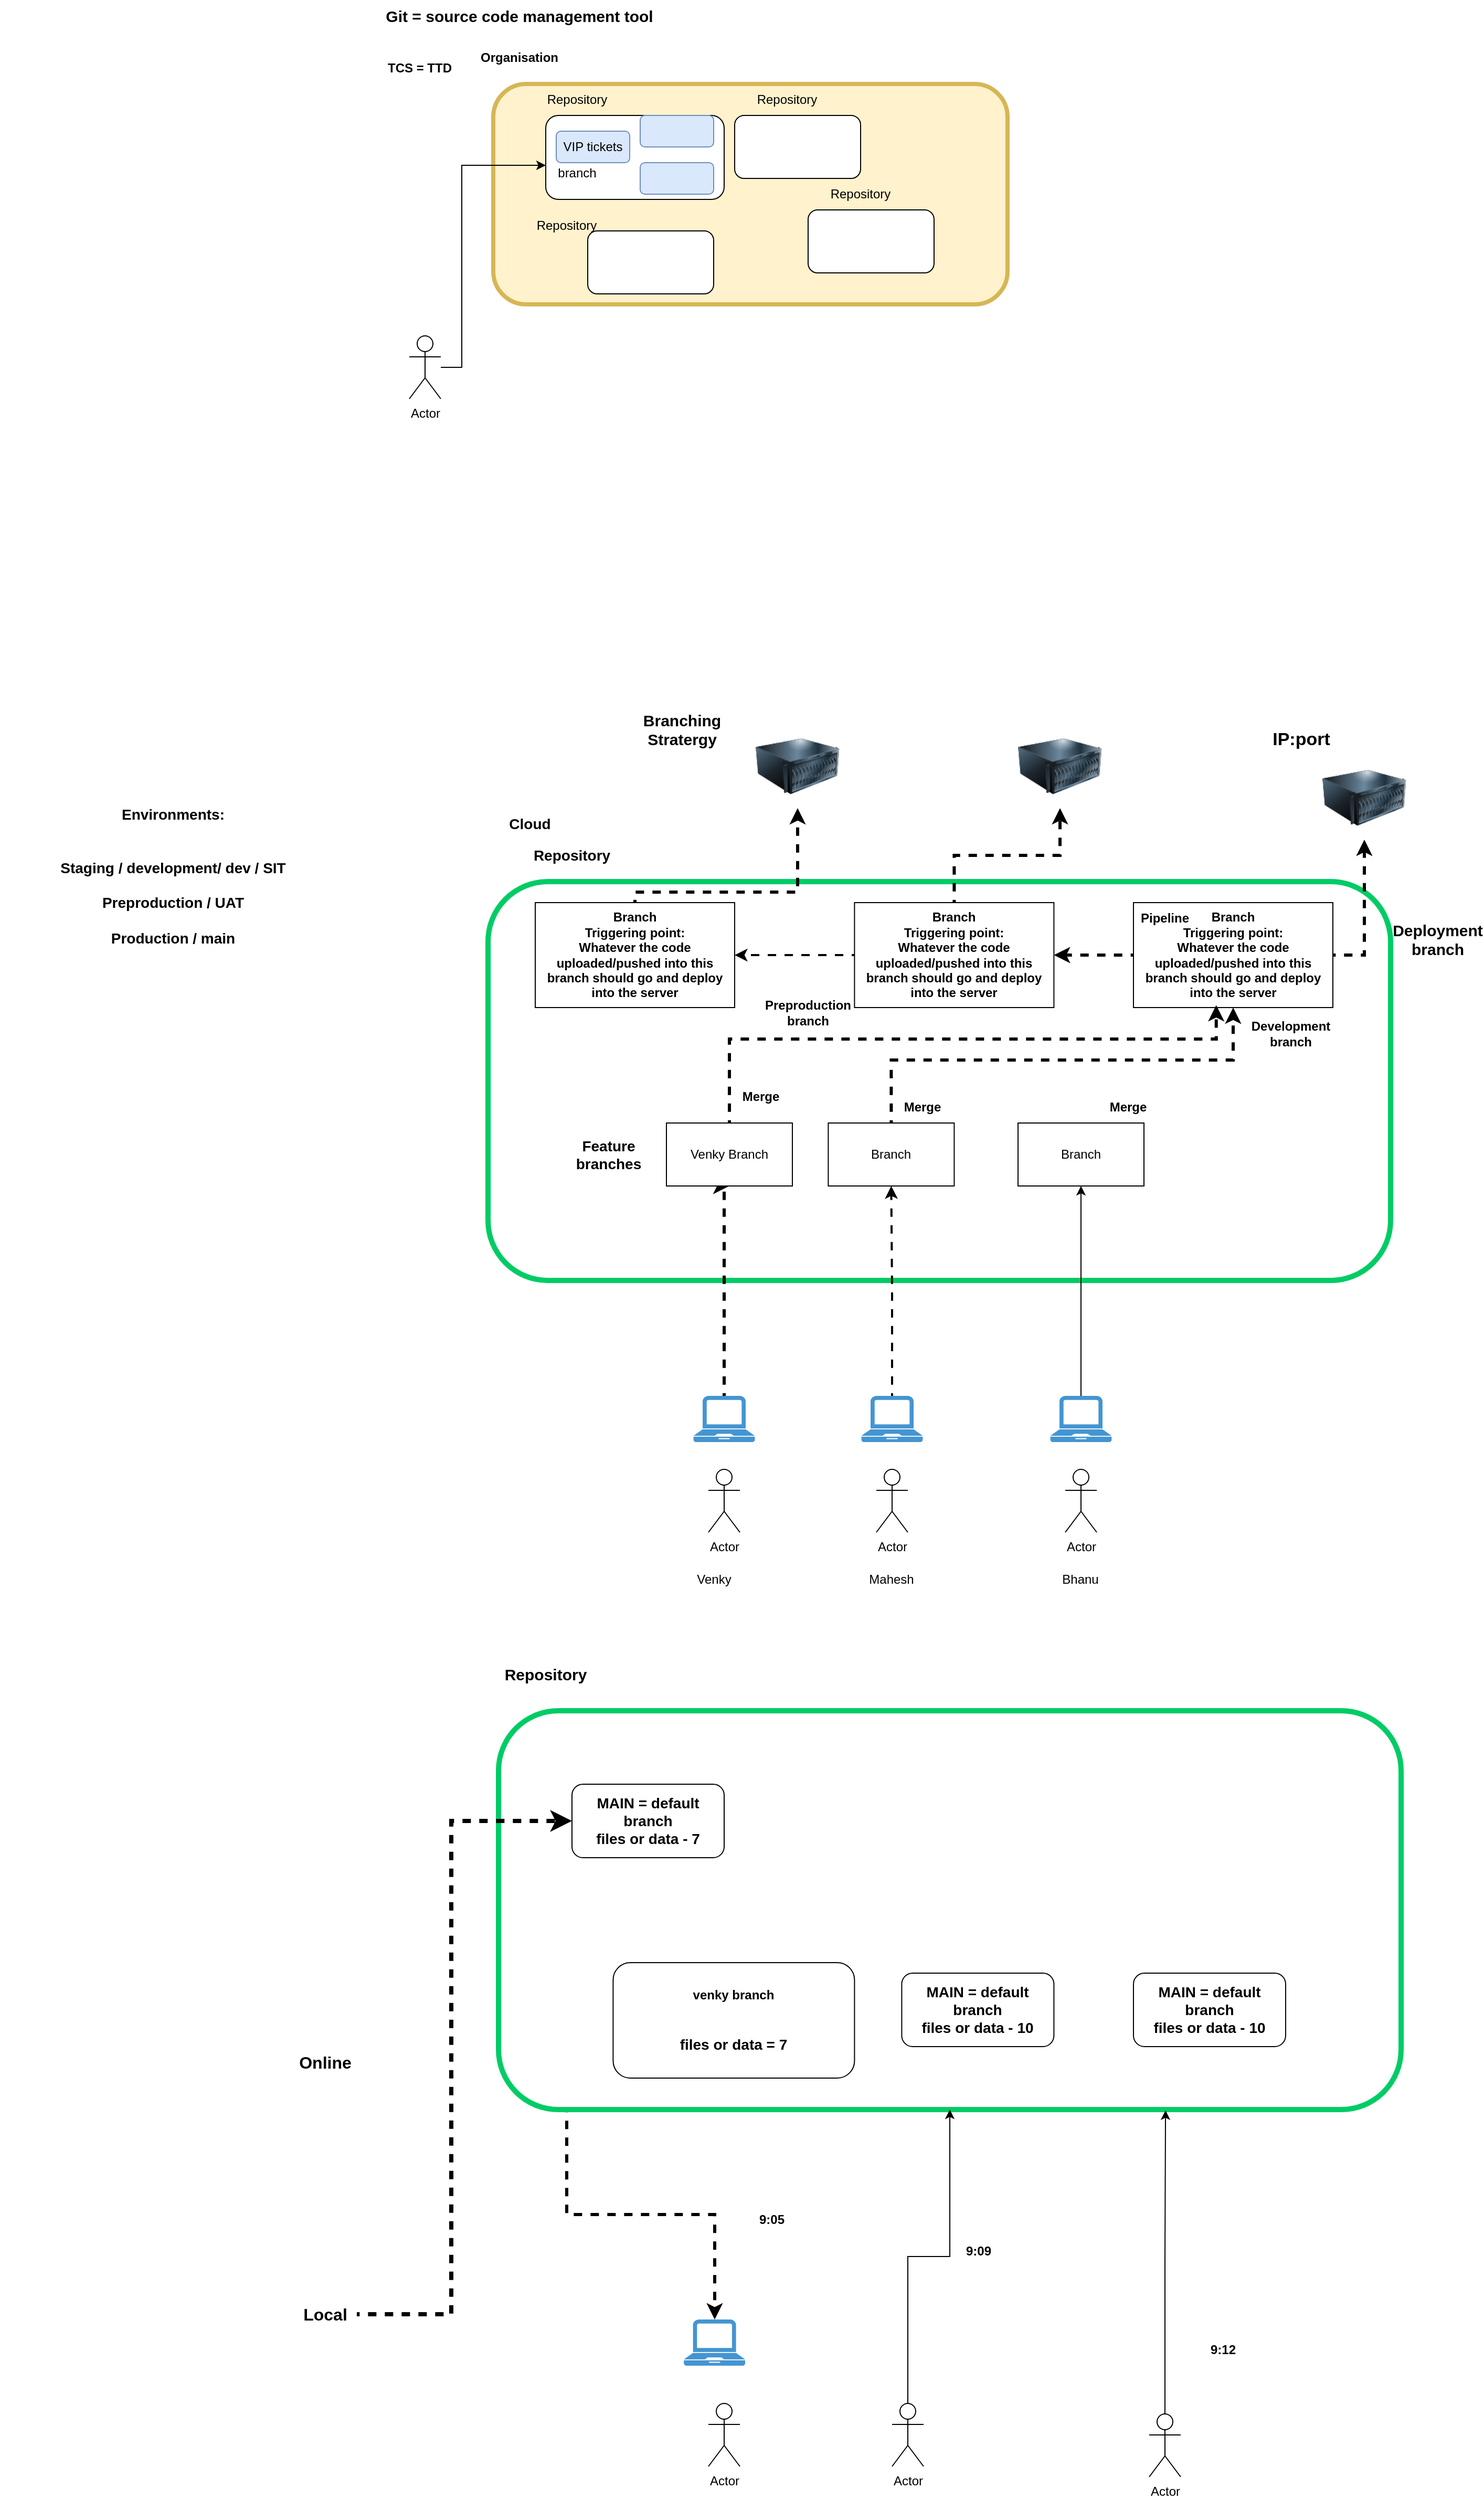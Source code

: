 <mxfile version="28.0.3">
  <diagram name="Page-1" id="OkngwyXuG4OSNVFk0ziB">
    <mxGraphModel dx="1833" dy="564" grid="1" gridSize="10" guides="1" tooltips="1" connect="1" arrows="1" fold="1" page="1" pageScale="1" pageWidth="850" pageHeight="1100" math="0" shadow="0">
      <root>
        <mxCell id="0" />
        <mxCell id="1" parent="0" />
        <mxCell id="RD9mQWpl3n2_wuyfT5vk-1" value="&lt;b&gt;&lt;font style=&quot;font-size: 15px;&quot;&gt;Git = source code management tool&lt;/font&gt;&lt;/b&gt;" style="text;html=1;align=center;verticalAlign=middle;whiteSpace=wrap;rounded=0;" parent="1" vertex="1">
          <mxGeometry x="20" y="40" width="330" height="30" as="geometry" />
        </mxCell>
        <mxCell id="RD9mQWpl3n2_wuyfT5vk-3" value="" style="rounded=1;whiteSpace=wrap;html=1;fillColor=#fff2cc;strokeColor=#d6b656;strokeWidth=4;" parent="1" vertex="1">
          <mxGeometry x="160" y="120" width="490" height="210" as="geometry" />
        </mxCell>
        <mxCell id="RD9mQWpl3n2_wuyfT5vk-4" value="&lt;b&gt;TCS = TTD&lt;/b&gt;" style="text;html=1;align=center;verticalAlign=middle;whiteSpace=wrap;rounded=0;" parent="1" vertex="1">
          <mxGeometry x="20" y="90" width="140" height="30" as="geometry" />
        </mxCell>
        <mxCell id="RD9mQWpl3n2_wuyfT5vk-6" value="" style="rounded=1;whiteSpace=wrap;html=1;" parent="1" vertex="1">
          <mxGeometry x="210" y="150" width="170" height="80" as="geometry" />
        </mxCell>
        <mxCell id="RD9mQWpl3n2_wuyfT5vk-7" value="" style="rounded=1;whiteSpace=wrap;html=1;" parent="1" vertex="1">
          <mxGeometry x="390" y="150" width="120" height="60" as="geometry" />
        </mxCell>
        <mxCell id="RD9mQWpl3n2_wuyfT5vk-8" value="" style="rounded=1;whiteSpace=wrap;html=1;" parent="1" vertex="1">
          <mxGeometry x="250" y="260" width="120" height="60" as="geometry" />
        </mxCell>
        <mxCell id="RD9mQWpl3n2_wuyfT5vk-9" value="" style="rounded=1;whiteSpace=wrap;html=1;" parent="1" vertex="1">
          <mxGeometry x="460" y="240" width="120" height="60" as="geometry" />
        </mxCell>
        <mxCell id="RD9mQWpl3n2_wuyfT5vk-10" value="Repository" style="text;html=1;align=center;verticalAlign=middle;whiteSpace=wrap;rounded=0;" parent="1" vertex="1">
          <mxGeometry x="210" y="120" width="60" height="30" as="geometry" />
        </mxCell>
        <mxCell id="RD9mQWpl3n2_wuyfT5vk-11" value="Repository" style="text;html=1;align=center;verticalAlign=middle;whiteSpace=wrap;rounded=0;" parent="1" vertex="1">
          <mxGeometry x="200" y="240" width="60" height="30" as="geometry" />
        </mxCell>
        <mxCell id="RD9mQWpl3n2_wuyfT5vk-12" value="Repository" style="text;html=1;align=center;verticalAlign=middle;whiteSpace=wrap;rounded=0;" parent="1" vertex="1">
          <mxGeometry x="410" y="120" width="60" height="30" as="geometry" />
        </mxCell>
        <mxCell id="RD9mQWpl3n2_wuyfT5vk-13" value="Repository" style="text;html=1;align=center;verticalAlign=middle;whiteSpace=wrap;rounded=0;" parent="1" vertex="1">
          <mxGeometry x="480" y="210" width="60" height="30" as="geometry" />
        </mxCell>
        <mxCell id="RD9mQWpl3n2_wuyfT5vk-15" value="VIP tickets" style="rounded=1;whiteSpace=wrap;html=1;fillColor=#dae8fc;strokeColor=#6c8ebf;" parent="1" vertex="1">
          <mxGeometry x="220" y="165" width="70" height="30" as="geometry" />
        </mxCell>
        <mxCell id="RD9mQWpl3n2_wuyfT5vk-16" value="" style="rounded=1;whiteSpace=wrap;html=1;fillColor=#dae8fc;strokeColor=#6c8ebf;" parent="1" vertex="1">
          <mxGeometry x="300" y="195" width="70" height="30" as="geometry" />
        </mxCell>
        <mxCell id="RD9mQWpl3n2_wuyfT5vk-17" value="" style="rounded=1;whiteSpace=wrap;html=1;fillColor=#dae8fc;strokeColor=#6c8ebf;" parent="1" vertex="1">
          <mxGeometry x="300" y="150" width="70" height="30" as="geometry" />
        </mxCell>
        <mxCell id="7Z9Wcz7TEex8wzXrscuH-13" style="edgeStyle=orthogonalEdgeStyle;rounded=0;orthogonalLoop=1;jettySize=auto;html=1;entryX=0;entryY=0.25;entryDx=0;entryDy=0;" parent="1" source="RD9mQWpl3n2_wuyfT5vk-18" target="RD9mQWpl3n2_wuyfT5vk-21" edge="1">
          <mxGeometry relative="1" as="geometry">
            <Array as="points">
              <mxPoint x="130" y="390" />
              <mxPoint x="130" y="198" />
            </Array>
          </mxGeometry>
        </mxCell>
        <mxCell id="RD9mQWpl3n2_wuyfT5vk-18" value="Actor" style="shape=umlActor;verticalLabelPosition=bottom;verticalAlign=top;html=1;outlineConnect=0;" parent="1" vertex="1">
          <mxGeometry x="80" y="360" width="30" height="60" as="geometry" />
        </mxCell>
        <mxCell id="RD9mQWpl3n2_wuyfT5vk-21" value="branch" style="text;html=1;align=center;verticalAlign=middle;whiteSpace=wrap;rounded=0;" parent="1" vertex="1">
          <mxGeometry x="210" y="190" width="60" height="30" as="geometry" />
        </mxCell>
        <mxCell id="RD9mQWpl3n2_wuyfT5vk-22" value="&lt;b&gt;Organisation&lt;/b&gt;" style="text;html=1;align=center;verticalAlign=middle;whiteSpace=wrap;rounded=0;" parent="1" vertex="1">
          <mxGeometry x="155" y="80" width="60" height="30" as="geometry" />
        </mxCell>
        <mxCell id="RD9mQWpl3n2_wuyfT5vk-23" value="" style="rounded=1;whiteSpace=wrap;html=1;strokeWidth=5;strokeColor=#00CC66;" parent="1" vertex="1">
          <mxGeometry x="155" y="880" width="860" height="380" as="geometry" />
        </mxCell>
        <mxCell id="RD9mQWpl3n2_wuyfT5vk-24" value="&lt;b&gt;&lt;font style=&quot;font-size: 14px;&quot;&gt;Repository&lt;/font&gt;&lt;/b&gt;" style="text;html=1;align=center;verticalAlign=middle;whiteSpace=wrap;rounded=0;" parent="1" vertex="1">
          <mxGeometry x="205" y="840" width="60" height="30" as="geometry" />
        </mxCell>
        <mxCell id="RD9mQWpl3n2_wuyfT5vk-26" value="Actor" style="shape=umlActor;verticalLabelPosition=bottom;verticalAlign=top;html=1;outlineConnect=0;" parent="1" vertex="1">
          <mxGeometry x="365" y="1440" width="30" height="60" as="geometry" />
        </mxCell>
        <mxCell id="RD9mQWpl3n2_wuyfT5vk-27" value="Actor" style="shape=umlActor;verticalLabelPosition=bottom;verticalAlign=top;html=1;outlineConnect=0;" parent="1" vertex="1">
          <mxGeometry x="525" y="1440" width="30" height="60" as="geometry" />
        </mxCell>
        <mxCell id="RD9mQWpl3n2_wuyfT5vk-29" value="Actor" style="shape=umlActor;verticalLabelPosition=bottom;verticalAlign=top;html=1;outlineConnect=0;" parent="1" vertex="1">
          <mxGeometry x="705" y="1440" width="30" height="60" as="geometry" />
        </mxCell>
        <mxCell id="RD9mQWpl3n2_wuyfT5vk-31" value="&lt;b&gt;&lt;font style=&quot;font-size: 14px;&quot;&gt;Cloud&lt;/font&gt;&lt;/b&gt;" style="text;html=1;align=center;verticalAlign=middle;whiteSpace=wrap;rounded=0;" parent="1" vertex="1">
          <mxGeometry x="165" y="810" width="60" height="30" as="geometry" />
        </mxCell>
        <mxCell id="RD9mQWpl3n2_wuyfT5vk-39" style="edgeStyle=orthogonalEdgeStyle;rounded=0;orthogonalLoop=1;jettySize=auto;html=1;entryX=0.5;entryY=1;entryDx=0;entryDy=0;flowAnimation=1;strokeWidth=3;" parent="1" source="RD9mQWpl3n2_wuyfT5vk-32" target="RD9mQWpl3n2_wuyfT5vk-38" edge="1">
          <mxGeometry relative="1" as="geometry">
            <Array as="points">
              <mxPoint x="380" y="1170" />
            </Array>
          </mxGeometry>
        </mxCell>
        <mxCell id="RD9mQWpl3n2_wuyfT5vk-32" value="" style="pointerEvents=1;shadow=0;dashed=0;html=1;strokeColor=none;fillColor=#4495D1;labelPosition=center;verticalLabelPosition=bottom;verticalAlign=top;align=center;outlineConnect=0;shape=mxgraph.veeam.laptop;" parent="1" vertex="1">
          <mxGeometry x="350.8" y="1370" width="58.4" height="44" as="geometry" />
        </mxCell>
        <mxCell id="RD9mQWpl3n2_wuyfT5vk-43" style="edgeStyle=orthogonalEdgeStyle;rounded=0;orthogonalLoop=1;jettySize=auto;html=1;flowAnimation=1;strokeWidth=2;" parent="1" source="RD9mQWpl3n2_wuyfT5vk-33" target="RD9mQWpl3n2_wuyfT5vk-41" edge="1">
          <mxGeometry relative="1" as="geometry" />
        </mxCell>
        <mxCell id="RD9mQWpl3n2_wuyfT5vk-33" value="" style="pointerEvents=1;shadow=0;dashed=0;html=1;strokeColor=none;fillColor=#4495D1;labelPosition=center;verticalLabelPosition=bottom;verticalAlign=top;align=center;outlineConnect=0;shape=mxgraph.veeam.laptop;" parent="1" vertex="1">
          <mxGeometry x="510.8" y="1370" width="58.4" height="44" as="geometry" />
        </mxCell>
        <mxCell id="RD9mQWpl3n2_wuyfT5vk-44" style="edgeStyle=orthogonalEdgeStyle;rounded=0;orthogonalLoop=1;jettySize=auto;html=1;" parent="1" source="RD9mQWpl3n2_wuyfT5vk-34" target="RD9mQWpl3n2_wuyfT5vk-42" edge="1">
          <mxGeometry relative="1" as="geometry" />
        </mxCell>
        <mxCell id="RD9mQWpl3n2_wuyfT5vk-34" value="" style="pointerEvents=1;shadow=0;dashed=0;html=1;strokeColor=none;fillColor=#4495D1;labelPosition=center;verticalLabelPosition=bottom;verticalAlign=top;align=center;outlineConnect=0;shape=mxgraph.veeam.laptop;" parent="1" vertex="1">
          <mxGeometry x="690.8" y="1370" width="58.4" height="44" as="geometry" />
        </mxCell>
        <mxCell id="RD9mQWpl3n2_wuyfT5vk-35" value="Venky" style="text;html=1;align=center;verticalAlign=middle;resizable=0;points=[];autosize=1;strokeColor=none;fillColor=none;" parent="1" vertex="1">
          <mxGeometry x="340" y="1530" width="60" height="30" as="geometry" />
        </mxCell>
        <mxCell id="RD9mQWpl3n2_wuyfT5vk-36" value="Mahesh" style="text;html=1;align=center;verticalAlign=middle;resizable=0;points=[];autosize=1;strokeColor=none;fillColor=none;" parent="1" vertex="1">
          <mxGeometry x="504.2" y="1530" width="70" height="30" as="geometry" />
        </mxCell>
        <mxCell id="RD9mQWpl3n2_wuyfT5vk-37" value="Bhanu" style="text;html=1;align=center;verticalAlign=middle;resizable=0;points=[];autosize=1;strokeColor=none;fillColor=none;" parent="1" vertex="1">
          <mxGeometry x="689.2" y="1530" width="60" height="30" as="geometry" />
        </mxCell>
        <mxCell id="RD9mQWpl3n2_wuyfT5vk-38" value="Venky Branch" style="rounded=0;whiteSpace=wrap;html=1;" parent="1" vertex="1">
          <mxGeometry x="325" y="1110" width="120" height="60" as="geometry" />
        </mxCell>
        <mxCell id="RD9mQWpl3n2_wuyfT5vk-55" style="edgeStyle=orthogonalEdgeStyle;rounded=0;orthogonalLoop=1;jettySize=auto;html=1;flowAnimation=1;strokeWidth=3;" parent="1" source="RD9mQWpl3n2_wuyfT5vk-41" target="RD9mQWpl3n2_wuyfT5vk-47" edge="1">
          <mxGeometry relative="1" as="geometry">
            <Array as="points">
              <mxPoint x="539" y="1050" />
              <mxPoint x="865" y="1050" />
            </Array>
          </mxGeometry>
        </mxCell>
        <mxCell id="RD9mQWpl3n2_wuyfT5vk-41" value="Branch" style="rounded=0;whiteSpace=wrap;html=1;" parent="1" vertex="1">
          <mxGeometry x="479.2" y="1110" width="120" height="60" as="geometry" />
        </mxCell>
        <mxCell id="RD9mQWpl3n2_wuyfT5vk-42" value="Branch" style="rounded=0;whiteSpace=wrap;html=1;" parent="1" vertex="1">
          <mxGeometry x="660" y="1110" width="120" height="60" as="geometry" />
        </mxCell>
        <mxCell id="RD9mQWpl3n2_wuyfT5vk-46" value="" style="image;html=1;image=img/lib/clip_art/computers/Server_128x128.png" parent="1" vertex="1">
          <mxGeometry x="950" y="760" width="80" height="80" as="geometry" />
        </mxCell>
        <mxCell id="RD9mQWpl3n2_wuyfT5vk-49" style="edgeStyle=orthogonalEdgeStyle;rounded=0;orthogonalLoop=1;jettySize=auto;html=1;strokeWidth=3;flowAnimation=1;" parent="1" source="RD9mQWpl3n2_wuyfT5vk-47" target="RD9mQWpl3n2_wuyfT5vk-46" edge="1">
          <mxGeometry relative="1" as="geometry">
            <Array as="points">
              <mxPoint x="990" y="950" />
            </Array>
          </mxGeometry>
        </mxCell>
        <mxCell id="7Z9Wcz7TEex8wzXrscuH-8" style="edgeStyle=orthogonalEdgeStyle;rounded=0;orthogonalLoop=1;jettySize=auto;html=1;flowAnimation=1;strokeWidth=3;" parent="1" source="RD9mQWpl3n2_wuyfT5vk-47" target="7Z9Wcz7TEex8wzXrscuH-2" edge="1">
          <mxGeometry relative="1" as="geometry" />
        </mxCell>
        <mxCell id="RD9mQWpl3n2_wuyfT5vk-47" value="&lt;b&gt;Branch&lt;br&gt;Triggering point:&lt;br&gt;Whatever the code uploaded/pushed into this branch should go and deploy into the server&lt;/b&gt;" style="rounded=0;whiteSpace=wrap;html=1;" parent="1" vertex="1">
          <mxGeometry x="770" y="900" width="190" height="100" as="geometry" />
        </mxCell>
        <mxCell id="RD9mQWpl3n2_wuyfT5vk-48" value="&lt;b&gt;Pipeline&lt;/b&gt;" style="text;html=1;align=center;verticalAlign=middle;whiteSpace=wrap;rounded=0;" parent="1" vertex="1">
          <mxGeometry x="770" y="900" width="60" height="30" as="geometry" />
        </mxCell>
        <mxCell id="RD9mQWpl3n2_wuyfT5vk-52" style="edgeStyle=orthogonalEdgeStyle;rounded=0;orthogonalLoop=1;jettySize=auto;html=1;entryX=0.415;entryY=0.977;entryDx=0;entryDy=0;entryPerimeter=0;flowAnimation=1;strokeWidth=3;" parent="1" source="RD9mQWpl3n2_wuyfT5vk-38" target="RD9mQWpl3n2_wuyfT5vk-47" edge="1">
          <mxGeometry relative="1" as="geometry">
            <Array as="points">
              <mxPoint x="385" y="1030" />
              <mxPoint x="849" y="1030" />
            </Array>
          </mxGeometry>
        </mxCell>
        <mxCell id="RD9mQWpl3n2_wuyfT5vk-53" value="&lt;b&gt;Merge&lt;/b&gt;" style="text;html=1;align=center;verticalAlign=middle;whiteSpace=wrap;rounded=0;" parent="1" vertex="1">
          <mxGeometry x="385" y="1070" width="60" height="30" as="geometry" />
        </mxCell>
        <mxCell id="RD9mQWpl3n2_wuyfT5vk-54" value="&lt;b&gt;&lt;font style=&quot;font-size: 17px;&quot;&gt;IP:port&lt;/font&gt;&lt;/b&gt;" style="text;html=1;align=center;verticalAlign=middle;whiteSpace=wrap;rounded=0;" parent="1" vertex="1">
          <mxGeometry x="900" y="730" width="60" height="30" as="geometry" />
        </mxCell>
        <mxCell id="RD9mQWpl3n2_wuyfT5vk-56" value="&lt;b&gt;Merge&lt;/b&gt;" style="text;html=1;align=center;verticalAlign=middle;whiteSpace=wrap;rounded=0;" parent="1" vertex="1">
          <mxGeometry x="539.2" y="1080" width="60" height="30" as="geometry" />
        </mxCell>
        <mxCell id="RD9mQWpl3n2_wuyfT5vk-57" value="&lt;b&gt;Merge&lt;/b&gt;" style="text;html=1;align=center;verticalAlign=middle;whiteSpace=wrap;rounded=0;" parent="1" vertex="1">
          <mxGeometry x="735" y="1080" width="60" height="30" as="geometry" />
        </mxCell>
        <mxCell id="RD9mQWpl3n2_wuyfT5vk-58" value="&lt;b&gt;&lt;font style=&quot;font-size: 15px;&quot;&gt;Deployment branch&lt;/font&gt;&lt;/b&gt;" style="text;html=1;align=center;verticalAlign=middle;whiteSpace=wrap;rounded=0;" parent="1" vertex="1">
          <mxGeometry x="1030" y="920" width="60" height="30" as="geometry" />
        </mxCell>
        <mxCell id="RD9mQWpl3n2_wuyfT5vk-59" value="&lt;b&gt;&lt;font style=&quot;font-size: 14px;&quot;&gt;Environments:&lt;br&gt;&lt;br&gt;&lt;br&gt;Staging / development/ dev / SIT&lt;br&gt;&lt;br&gt;Preproduction / UAT&lt;br&gt;&lt;br&gt;Production / main&lt;/font&gt;&lt;/b&gt;" style="text;html=1;align=center;verticalAlign=middle;whiteSpace=wrap;rounded=0;" parent="1" vertex="1">
          <mxGeometry x="-310" y="860" width="330" height="30" as="geometry" />
        </mxCell>
        <mxCell id="7Z9Wcz7TEex8wzXrscuH-1" value="" style="image;html=1;image=img/lib/clip_art/computers/Server_128x128.png" parent="1" vertex="1">
          <mxGeometry x="660" y="730" width="80" height="80" as="geometry" />
        </mxCell>
        <mxCell id="7Z9Wcz7TEex8wzXrscuH-3" style="edgeStyle=orthogonalEdgeStyle;rounded=0;orthogonalLoop=1;jettySize=auto;html=1;flowAnimation=1;strokeWidth=3;" parent="1" source="7Z9Wcz7TEex8wzXrscuH-2" target="7Z9Wcz7TEex8wzXrscuH-1" edge="1">
          <mxGeometry relative="1" as="geometry" />
        </mxCell>
        <mxCell id="7Z9Wcz7TEex8wzXrscuH-12" style="edgeStyle=orthogonalEdgeStyle;rounded=0;orthogonalLoop=1;jettySize=auto;html=1;flowAnimation=1;strokeWidth=2;" parent="1" source="7Z9Wcz7TEex8wzXrscuH-2" target="7Z9Wcz7TEex8wzXrscuH-9" edge="1">
          <mxGeometry relative="1" as="geometry" />
        </mxCell>
        <mxCell id="7Z9Wcz7TEex8wzXrscuH-2" value="&lt;b&gt;Branch&lt;br&gt;Triggering point:&lt;br&gt;Whatever the code uploaded/pushed into this branch should go and deploy into the server&lt;/b&gt;" style="rounded=0;whiteSpace=wrap;html=1;" parent="1" vertex="1">
          <mxGeometry x="504.2" y="900" width="190" height="100" as="geometry" />
        </mxCell>
        <mxCell id="7Z9Wcz7TEex8wzXrscuH-4" value="&lt;b&gt;&lt;font style=&quot;font-size: 15px;&quot;&gt;Branching Stratergy&lt;/font&gt;&lt;/b&gt;" style="text;html=1;align=center;verticalAlign=middle;whiteSpace=wrap;rounded=0;" parent="1" vertex="1">
          <mxGeometry x="310" y="720" width="60" height="30" as="geometry" />
        </mxCell>
        <mxCell id="7Z9Wcz7TEex8wzXrscuH-5" value="&lt;b&gt;&lt;font style=&quot;font-size: 14px;&quot;&gt;Feature branches&lt;/font&gt;&lt;/b&gt;" style="text;html=1;align=center;verticalAlign=middle;whiteSpace=wrap;rounded=0;" parent="1" vertex="1">
          <mxGeometry x="240" y="1125" width="60" height="30" as="geometry" />
        </mxCell>
        <mxCell id="7Z9Wcz7TEex8wzXrscuH-6" value="&lt;b&gt;Development branch&lt;/b&gt;" style="text;html=1;align=center;verticalAlign=middle;whiteSpace=wrap;rounded=0;" parent="1" vertex="1">
          <mxGeometry x="890" y="1010" width="60" height="30" as="geometry" />
        </mxCell>
        <mxCell id="7Z9Wcz7TEex8wzXrscuH-7" value="&lt;b&gt;Preproduction branch&lt;/b&gt;" style="text;html=1;align=center;verticalAlign=middle;whiteSpace=wrap;rounded=0;" parent="1" vertex="1">
          <mxGeometry x="430" y="990" width="60" height="30" as="geometry" />
        </mxCell>
        <mxCell id="7Z9Wcz7TEex8wzXrscuH-11" style="edgeStyle=orthogonalEdgeStyle;rounded=0;orthogonalLoop=1;jettySize=auto;html=1;flowAnimation=1;strokeWidth=3;" parent="1" source="7Z9Wcz7TEex8wzXrscuH-9" target="7Z9Wcz7TEex8wzXrscuH-10" edge="1">
          <mxGeometry relative="1" as="geometry">
            <Array as="points">
              <mxPoint x="295" y="890" />
              <mxPoint x="450" y="890" />
            </Array>
          </mxGeometry>
        </mxCell>
        <mxCell id="7Z9Wcz7TEex8wzXrscuH-9" value="&lt;b&gt;Branch&lt;br&gt;Triggering point:&lt;br&gt;Whatever the code uploaded/pushed into this branch should go and deploy into the server&lt;/b&gt;" style="rounded=0;whiteSpace=wrap;html=1;" parent="1" vertex="1">
          <mxGeometry x="200" y="900" width="190" height="100" as="geometry" />
        </mxCell>
        <mxCell id="7Z9Wcz7TEex8wzXrscuH-10" value="" style="image;html=1;image=img/lib/clip_art/computers/Server_128x128.png" parent="1" vertex="1">
          <mxGeometry x="410" y="730" width="80" height="80" as="geometry" />
        </mxCell>
        <mxCell id="Dvlf1J9Zx0fejWtQNDhy-14" style="edgeStyle=orthogonalEdgeStyle;rounded=0;orthogonalLoop=1;jettySize=auto;html=1;flowAnimation=1;strokeWidth=3;" parent="1" source="7Z9Wcz7TEex8wzXrscuH-14" target="Dvlf1J9Zx0fejWtQNDhy-13" edge="1">
          <mxGeometry relative="1" as="geometry">
            <Array as="points">
              <mxPoint x="230" y="2150" />
              <mxPoint x="371" y="2150" />
            </Array>
          </mxGeometry>
        </mxCell>
        <mxCell id="7Z9Wcz7TEex8wzXrscuH-14" value="" style="rounded=1;whiteSpace=wrap;html=1;strokeWidth=5;strokeColor=#00CC66;" parent="1" vertex="1">
          <mxGeometry x="165" y="1670" width="860" height="380" as="geometry" />
        </mxCell>
        <mxCell id="7Z9Wcz7TEex8wzXrscuH-16" value="&lt;b&gt;&lt;font style=&quot;font-size: 14px;&quot;&gt;MAIN = default branch&lt;br&gt;files or data - 7&lt;/font&gt;&lt;/b&gt;" style="rounded=1;whiteSpace=wrap;html=1;" parent="1" vertex="1">
          <mxGeometry x="235" y="1740" width="145" height="70" as="geometry" />
        </mxCell>
        <mxCell id="Dvlf1J9Zx0fejWtQNDhy-1" value="&lt;font style=&quot;font-size: 15px;&quot;&gt;&lt;b&gt;Repository&lt;/b&gt;&lt;/font&gt;" style="text;html=1;align=center;verticalAlign=middle;whiteSpace=wrap;rounded=0;" parent="1" vertex="1">
          <mxGeometry x="180" y="1620" width="60" height="30" as="geometry" />
        </mxCell>
        <mxCell id="Dvlf1J9Zx0fejWtQNDhy-2" value="Actor" style="shape=umlActor;verticalLabelPosition=bottom;verticalAlign=top;html=1;outlineConnect=0;" parent="1" vertex="1">
          <mxGeometry x="365" y="2330" width="30" height="60" as="geometry" />
        </mxCell>
        <mxCell id="Dvlf1J9Zx0fejWtQNDhy-3" value="&lt;b&gt;venky branch&lt;br&gt;&lt;br&gt;&lt;/b&gt;&lt;b&gt;&lt;font style=&quot;font-size: 14px;&quot;&gt;&lt;br&gt;files or data = 7&lt;/font&gt;&lt;/b&gt;&lt;b&gt;&lt;/b&gt;" style="rounded=1;whiteSpace=wrap;html=1;" parent="1" vertex="1">
          <mxGeometry x="274.2" y="1910" width="230" height="110" as="geometry" />
        </mxCell>
        <mxCell id="VOE3uiFtm9aYdMJoeyv0-2" style="edgeStyle=orthogonalEdgeStyle;rounded=0;orthogonalLoop=1;jettySize=auto;html=1;" edge="1" parent="1" source="Dvlf1J9Zx0fejWtQNDhy-6" target="7Z9Wcz7TEex8wzXrscuH-14">
          <mxGeometry relative="1" as="geometry" />
        </mxCell>
        <mxCell id="Dvlf1J9Zx0fejWtQNDhy-6" value="Actor" style="shape=umlActor;verticalLabelPosition=bottom;verticalAlign=top;html=1;outlineConnect=0;" parent="1" vertex="1">
          <mxGeometry x="540" y="2330" width="30" height="60" as="geometry" />
        </mxCell>
        <mxCell id="Dvlf1J9Zx0fejWtQNDhy-8" value="&lt;b&gt;&lt;font style=&quot;font-size: 14px;&quot;&gt;MAIN = default branch&lt;br&gt;files or data - 10&lt;/font&gt;&lt;/b&gt;" style="rounded=1;whiteSpace=wrap;html=1;" parent="1" vertex="1">
          <mxGeometry x="549.2" y="1920" width="145" height="70" as="geometry" />
        </mxCell>
        <mxCell id="Dvlf1J9Zx0fejWtQNDhy-9" value="&lt;b&gt;&lt;font style=&quot;font-size: 14px;&quot;&gt;MAIN = default branch&lt;br&gt;files or data - 10&lt;/font&gt;&lt;/b&gt;" style="rounded=1;whiteSpace=wrap;html=1;" parent="1" vertex="1">
          <mxGeometry x="770" y="1920" width="145" height="70" as="geometry" />
        </mxCell>
        <mxCell id="Dvlf1J9Zx0fejWtQNDhy-13" value="" style="pointerEvents=1;shadow=0;dashed=0;html=1;strokeColor=none;fillColor=#4495D1;labelPosition=center;verticalLabelPosition=bottom;verticalAlign=top;align=center;outlineConnect=0;shape=mxgraph.veeam.laptop;" parent="1" vertex="1">
          <mxGeometry x="341.6" y="2250" width="58.4" height="44" as="geometry" />
        </mxCell>
        <mxCell id="Dvlf1J9Zx0fejWtQNDhy-15" value="&lt;b&gt;&lt;font style=&quot;font-size: 16px;&quot;&gt;Online&lt;/font&gt;&lt;/b&gt;" style="text;html=1;align=center;verticalAlign=middle;whiteSpace=wrap;rounded=0;" parent="1" vertex="1">
          <mxGeometry x="-30" y="1990" width="60" height="30" as="geometry" />
        </mxCell>
        <mxCell id="Dvlf1J9Zx0fejWtQNDhy-18" style="edgeStyle=orthogonalEdgeStyle;rounded=0;orthogonalLoop=1;jettySize=auto;html=1;flowAnimation=1;endSize=8;strokeWidth=4;" parent="1" source="Dvlf1J9Zx0fejWtQNDhy-16" target="7Z9Wcz7TEex8wzXrscuH-16" edge="1">
          <mxGeometry relative="1" as="geometry">
            <Array as="points">
              <mxPoint x="120" y="2245" />
              <mxPoint x="120" y="1775" />
            </Array>
          </mxGeometry>
        </mxCell>
        <mxCell id="Dvlf1J9Zx0fejWtQNDhy-16" value="&lt;b&gt;&lt;font style=&quot;font-size: 16px;&quot;&gt;Local&lt;/font&gt;&lt;/b&gt;" style="text;html=1;align=center;verticalAlign=middle;whiteSpace=wrap;rounded=0;" parent="1" vertex="1">
          <mxGeometry x="-30" y="2230" width="60" height="30" as="geometry" />
        </mxCell>
        <mxCell id="VOE3uiFtm9aYdMJoeyv0-1" value="&lt;b&gt;9:05&lt;/b&gt;" style="text;html=1;align=center;verticalAlign=middle;resizable=0;points=[];autosize=1;strokeColor=none;fillColor=none;" vertex="1" parent="1">
          <mxGeometry x="400" y="2140" width="50" height="30" as="geometry" />
        </mxCell>
        <mxCell id="VOE3uiFtm9aYdMJoeyv0-3" value="&lt;b&gt;9:09&lt;/b&gt;" style="text;html=1;align=center;verticalAlign=middle;resizable=0;points=[];autosize=1;strokeColor=none;fillColor=none;" vertex="1" parent="1">
          <mxGeometry x="596.7" y="2170" width="50" height="30" as="geometry" />
        </mxCell>
        <mxCell id="VOE3uiFtm9aYdMJoeyv0-4" value="Actor" style="shape=umlActor;verticalLabelPosition=bottom;verticalAlign=top;html=1;outlineConnect=0;" vertex="1" parent="1">
          <mxGeometry x="785" y="2340" width="30" height="60" as="geometry" />
        </mxCell>
        <mxCell id="VOE3uiFtm9aYdMJoeyv0-5" value="&lt;b&gt;9:12&lt;/b&gt;" style="text;html=1;align=center;verticalAlign=middle;resizable=0;points=[];autosize=1;strokeColor=none;fillColor=none;" vertex="1" parent="1">
          <mxGeometry x="830" y="2264" width="50" height="30" as="geometry" />
        </mxCell>
        <mxCell id="VOE3uiFtm9aYdMJoeyv0-6" style="edgeStyle=orthogonalEdgeStyle;rounded=0;orthogonalLoop=1;jettySize=auto;html=1;entryX=0.739;entryY=1.002;entryDx=0;entryDy=0;entryPerimeter=0;" edge="1" parent="1" source="VOE3uiFtm9aYdMJoeyv0-4" target="7Z9Wcz7TEex8wzXrscuH-14">
          <mxGeometry relative="1" as="geometry" />
        </mxCell>
      </root>
    </mxGraphModel>
  </diagram>
</mxfile>
